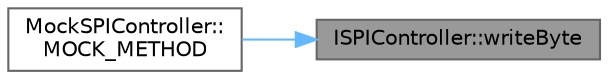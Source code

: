 digraph "ISPIController::writeByte"
{
 // LATEX_PDF_SIZE
  bgcolor="transparent";
  edge [fontname=Helvetica,fontsize=10,labelfontname=Helvetica,labelfontsize=10];
  node [fontname=Helvetica,fontsize=10,shape=box,height=0.2,width=0.4];
  rankdir="RL";
  Node1 [id="Node000001",label="ISPIController::writeByte",height=0.2,width=0.4,color="gray40", fillcolor="grey60", style="filled", fontcolor="black",tooltip=" "];
  Node1 -> Node2 [id="edge1_Node000001_Node000002",dir="back",color="steelblue1",style="solid",tooltip=" "];
  Node2 [id="Node000002",label="MockSPIController::\lMOCK_METHOD",height=0.2,width=0.4,color="grey40", fillcolor="white", style="filled",URL="$classMockSPIController.html#a7a34bf09a0a0bcd950d6a4e8a613198a",tooltip="Mocked method to write a byte of data to the SPI device."];
}
